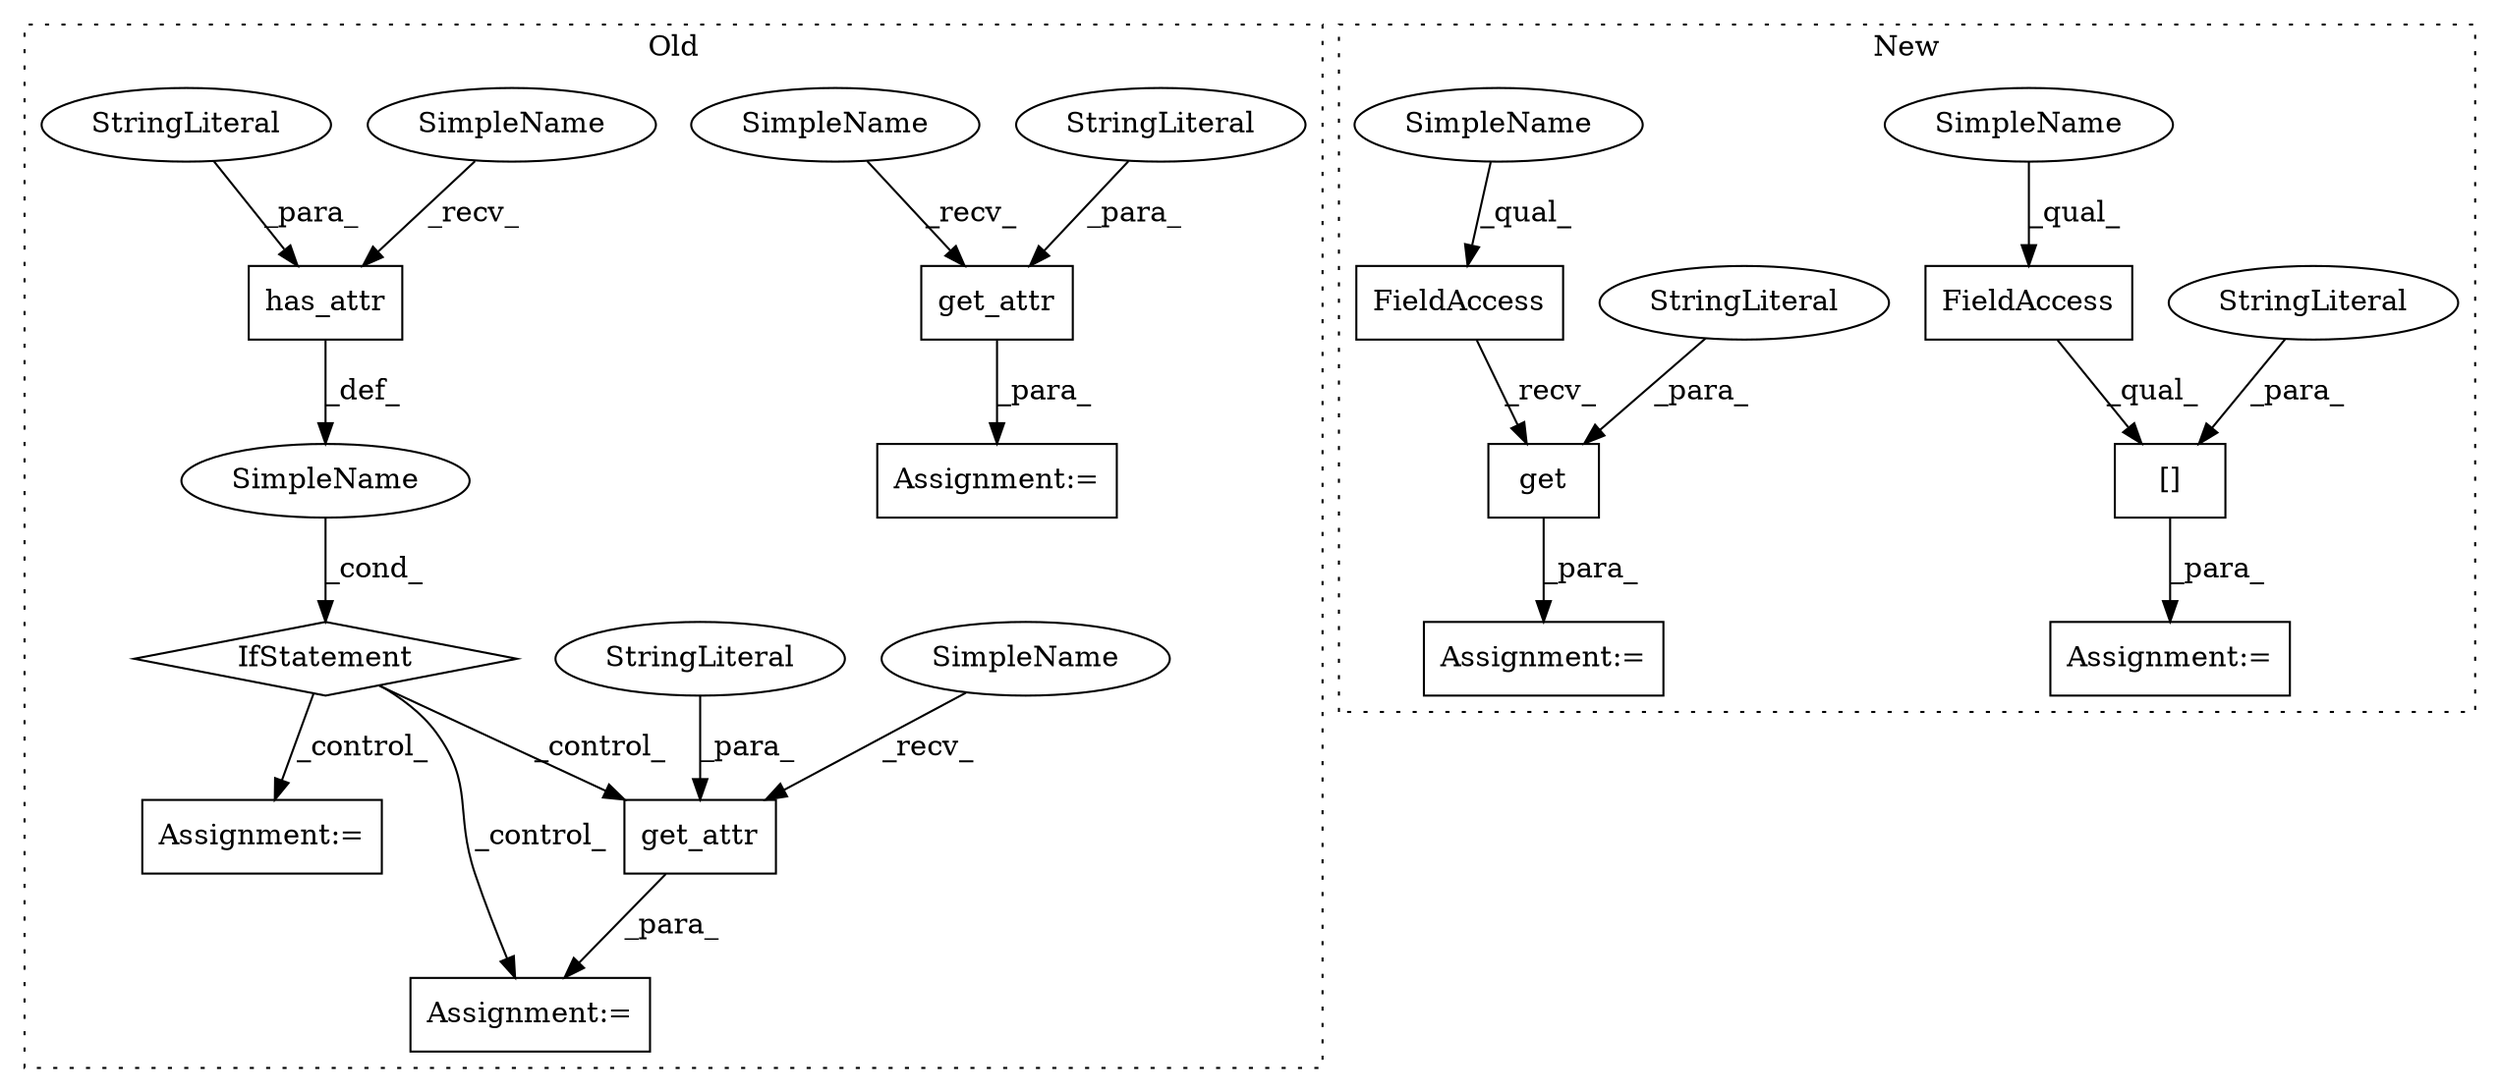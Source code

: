 digraph G {
subgraph cluster0 {
1 [label="has_attr" a="32" s="1105,1128" l="9,1" shape="box"];
3 [label="get_attr" a="32" s="1153,1176" l="9,1" shape="box"];
5 [label="SimpleName" a="42" s="" l="" shape="ellipse"];
6 [label="IfStatement" a="25" s="1095,1129" l="4,2" shape="diamond"];
10 [label="get_attr" a="32" s="1297,1314" l="9,1" shape="box"];
11 [label="Assignment:=" a="7" s="1290" l="1" shape="box"];
12 [label="StringLiteral" a="45" s="1306" l="8" shape="ellipse"];
14 [label="StringLiteral" a="45" s="1114" l="14" shape="ellipse"];
15 [label="StringLiteral" a="45" s="1162" l="14" shape="ellipse"];
16 [label="Assignment:=" a="7" s="1146" l="1" shape="box"];
19 [label="Assignment:=" a="7" s="1206" l="1" shape="box"];
20 [label="SimpleName" a="42" s="1147" l="5" shape="ellipse"];
21 [label="SimpleName" a="42" s="1291" l="5" shape="ellipse"];
22 [label="SimpleName" a="42" s="1099" l="5" shape="ellipse"];
label = "Old";
style="dotted";
}
subgraph cluster1 {
2 [label="get" a="32" s="1112,1130" l="4,1" shape="box"];
4 [label="FieldAccess" a="22" s="1100" l="11" shape="box"];
7 [label="Assignment:=" a="7" s="1099" l="1" shape="box"];
8 [label="FieldAccess" a="22" s="1202" l="11" shape="box"];
9 [label="[]" a="2" s="1202,1222" l="12,1" shape="box"];
13 [label="StringLiteral" a="45" s="1116" l="14" shape="ellipse"];
17 [label="StringLiteral" a="45" s="1214" l="8" shape="ellipse"];
18 [label="Assignment:=" a="7" s="1201" l="1" shape="box"];
23 [label="SimpleName" a="42" s="1202" l="5" shape="ellipse"];
24 [label="SimpleName" a="42" s="1100" l="5" shape="ellipse"];
label = "New";
style="dotted";
}
1 -> 5 [label="_def_"];
2 -> 7 [label="_para_"];
3 -> 16 [label="_para_"];
4 -> 2 [label="_recv_"];
5 -> 6 [label="_cond_"];
6 -> 3 [label="_control_"];
6 -> 19 [label="_control_"];
6 -> 16 [label="_control_"];
8 -> 9 [label="_qual_"];
9 -> 18 [label="_para_"];
10 -> 11 [label="_para_"];
12 -> 10 [label="_para_"];
13 -> 2 [label="_para_"];
14 -> 1 [label="_para_"];
15 -> 3 [label="_para_"];
17 -> 9 [label="_para_"];
20 -> 3 [label="_recv_"];
21 -> 10 [label="_recv_"];
22 -> 1 [label="_recv_"];
23 -> 8 [label="_qual_"];
24 -> 4 [label="_qual_"];
}
